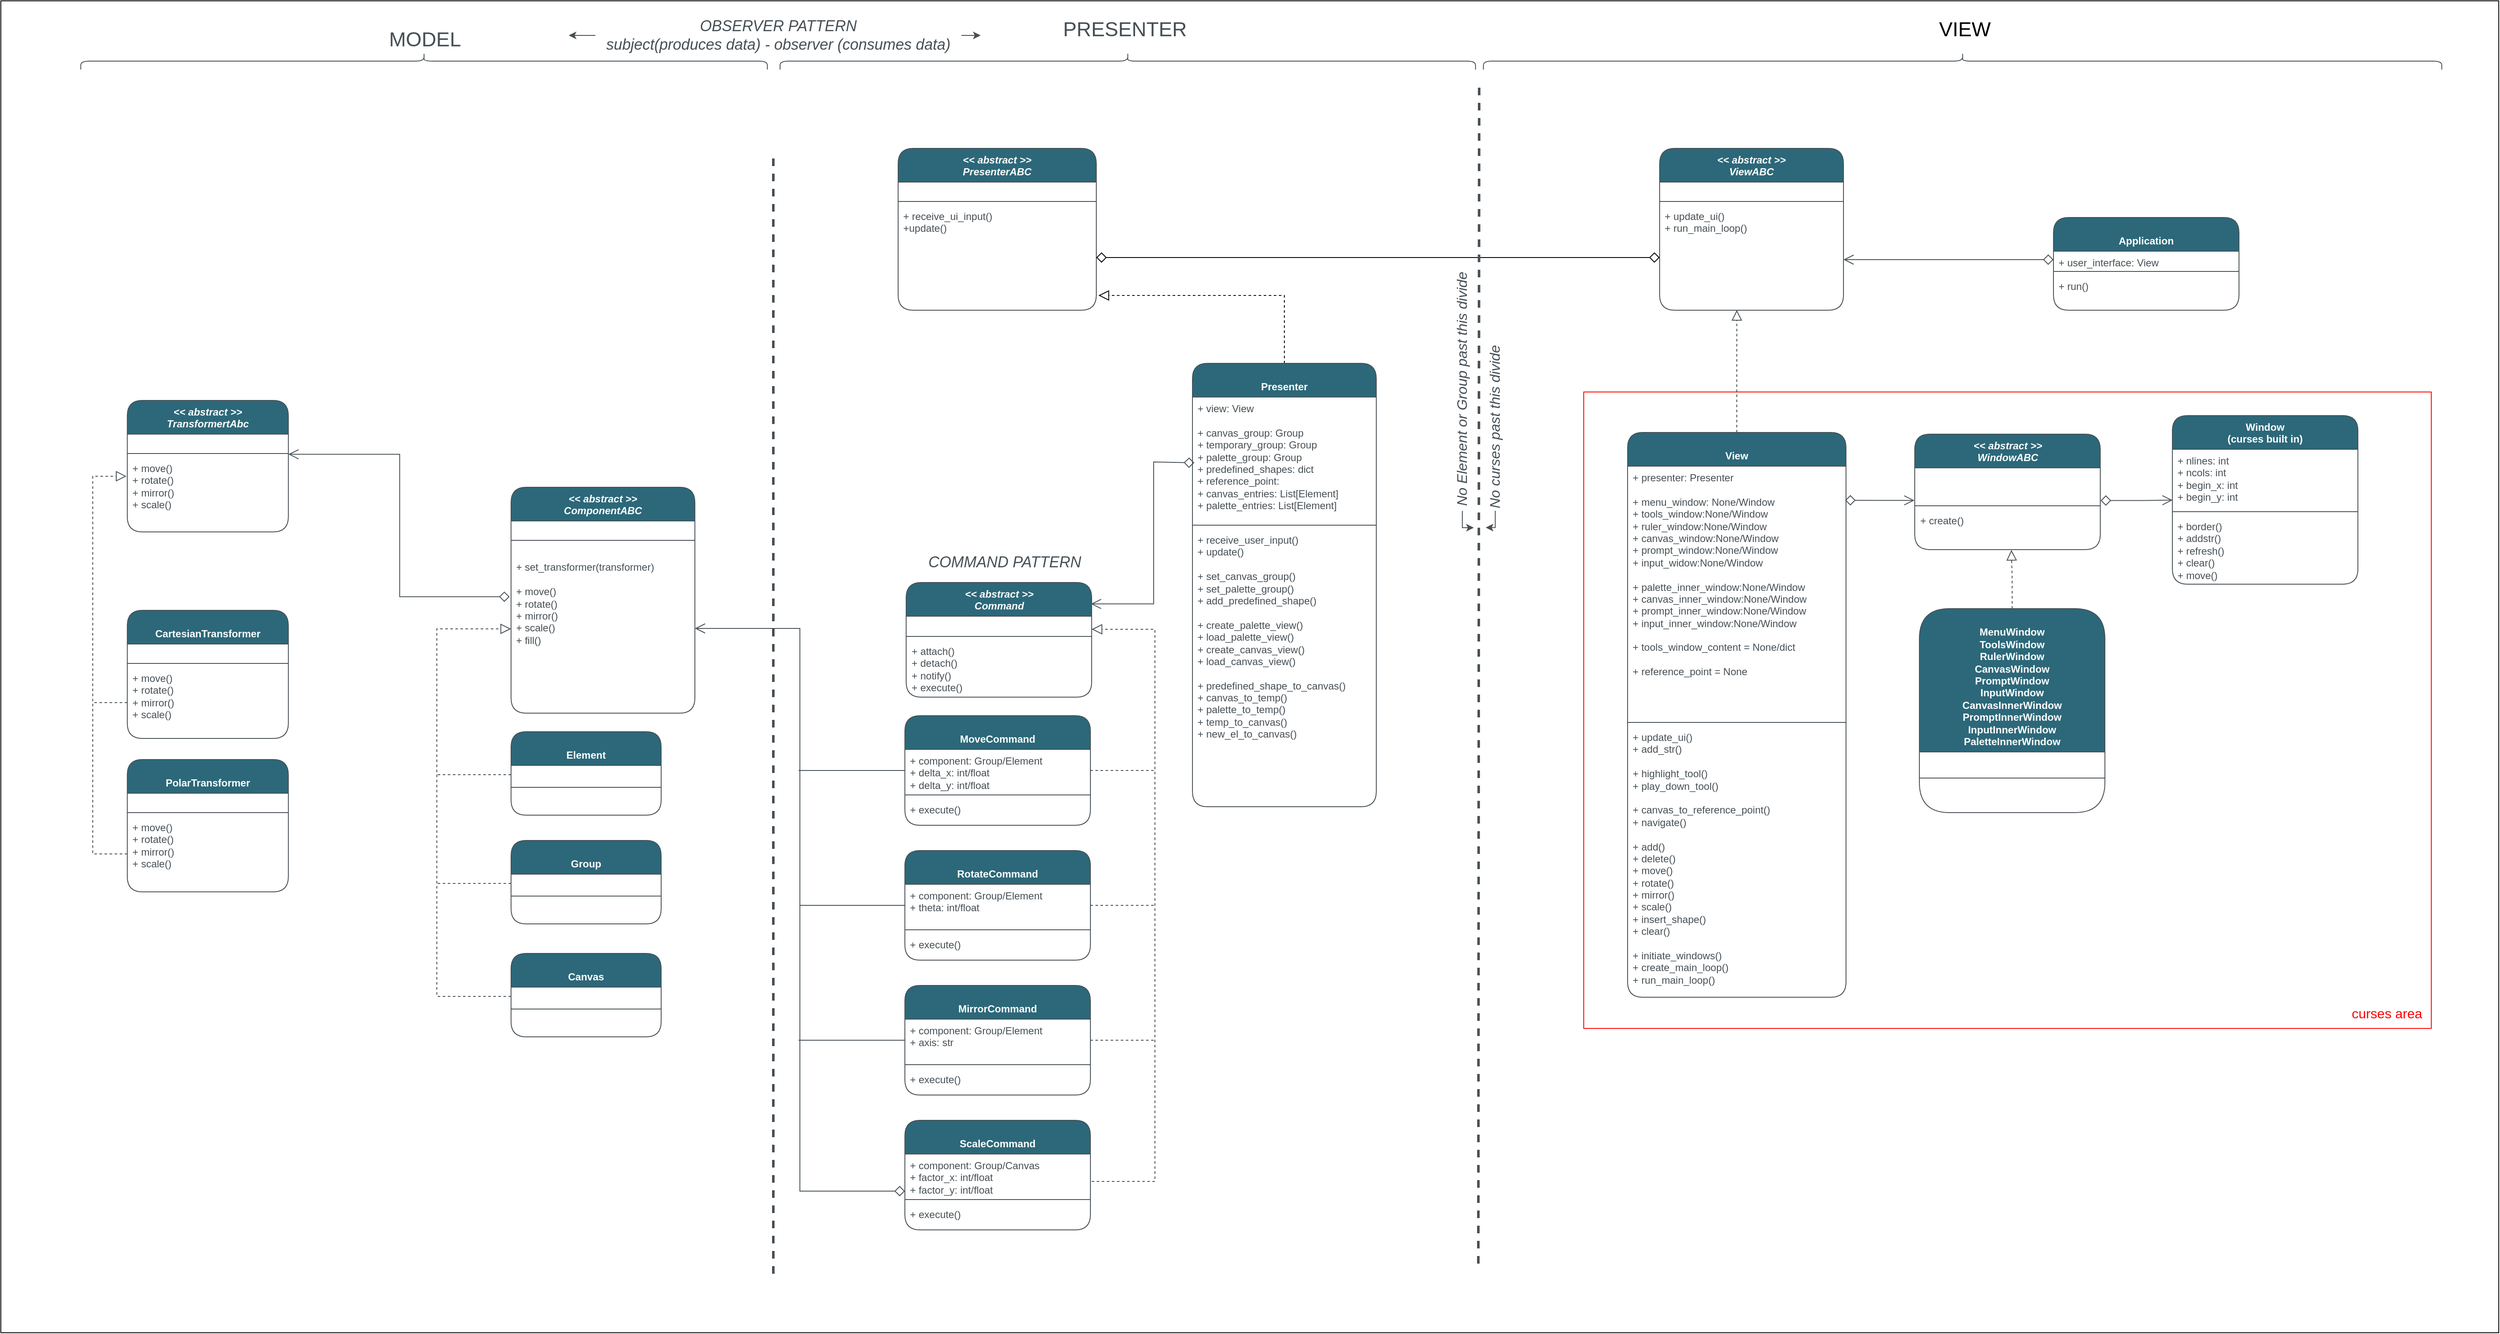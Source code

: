 <mxfile version="22.1.2" type="device">
  <diagram name="Page-1" id="VtM1lyrviYb6P0vT9c8i">
    <mxGraphModel dx="5185" dy="3810" grid="0" gridSize="10" guides="1" tooltips="1" connect="1" arrows="1" fold="1" page="0" pageScale="1" pageWidth="850" pageHeight="1100" math="0" shadow="0">
      <root>
        <mxCell id="0" />
        <mxCell id="1" parent="0" />
        <mxCell id="F2OJAcPI6PbPz-hwJZtt-1" value="" style="rounded=0;whiteSpace=wrap;html=1;fillColor=none;movable=0;resizable=0;rotatable=0;deletable=0;editable=0;locked=1;connectable=0;strokeColor=#000000;" parent="1" vertex="1">
          <mxGeometry x="-1454" y="-1255" width="2962" height="1580" as="geometry" />
        </mxCell>
        <mxCell id="F2OJAcPI6PbPz-hwJZtt-2" value="&lt;br&gt;Element" style="swimlane;fontStyle=1;align=center;verticalAlign=top;childLayout=stackLayout;horizontal=1;startSize=40;horizontalStack=0;resizeParent=1;resizeParentMax=0;resizeLast=0;collapsible=1;marginBottom=0;whiteSpace=wrap;html=1;strokeColor=#464F55;fontColor=#FFFFFF;fillColor=#2C6879;rounded=1;labelBackgroundColor=none;" parent="1" vertex="1">
          <mxGeometry x="-849" y="-388" width="178" height="99" as="geometry">
            <mxRectangle x="299" y="276" width="120" height="40" as="alternateBounds" />
          </mxGeometry>
        </mxCell>
        <mxCell id="F2OJAcPI6PbPz-hwJZtt-29" style="edgeStyle=orthogonalEdgeStyle;rounded=0;orthogonalLoop=1;jettySize=auto;html=1;endArrow=none;endFill=0;dashed=1;strokeColor=#464F55;" parent="F2OJAcPI6PbPz-hwJZtt-2" source="F2OJAcPI6PbPz-hwJZtt-3" edge="1">
          <mxGeometry relative="1" as="geometry">
            <mxPoint x="-87.667" y="51" as="targetPoint" />
          </mxGeometry>
        </mxCell>
        <mxCell id="F2OJAcPI6PbPz-hwJZtt-3" value="&amp;nbsp;" style="text;strokeColor=none;fillColor=none;align=left;verticalAlign=top;spacingLeft=4;spacingRight=4;overflow=hidden;rotatable=0;points=[[0,0.5],[1,0.5]];portConstraint=eastwest;whiteSpace=wrap;html=1;fontColor=#464F55;rounded=1;labelBackgroundColor=none;" parent="F2OJAcPI6PbPz-hwJZtt-2" vertex="1">
          <mxGeometry y="40" width="178" height="22" as="geometry" />
        </mxCell>
        <mxCell id="F2OJAcPI6PbPz-hwJZtt-4" value="" style="line;strokeWidth=1;fillColor=none;align=left;verticalAlign=middle;spacingTop=-1;spacingLeft=3;spacingRight=3;rotatable=0;labelPosition=right;points=[];portConstraint=eastwest;strokeColor=#464F55;fontColor=#1A1A1A;rounded=1;labelBackgroundColor=none;" parent="F2OJAcPI6PbPz-hwJZtt-2" vertex="1">
          <mxGeometry y="62" width="178" height="8" as="geometry" />
        </mxCell>
        <mxCell id="F2OJAcPI6PbPz-hwJZtt-6" value="&amp;nbsp;" style="text;strokeColor=none;fillColor=none;align=left;verticalAlign=top;spacingLeft=4;spacingRight=4;overflow=hidden;rotatable=0;points=[[0,0.5],[1,0.5]];portConstraint=eastwest;whiteSpace=wrap;html=1;fontColor=#464F55;rounded=1;labelBackgroundColor=none;textOpacity=30;" parent="F2OJAcPI6PbPz-hwJZtt-2" vertex="1">
          <mxGeometry y="70" width="178" height="29" as="geometry" />
        </mxCell>
        <mxCell id="F2OJAcPI6PbPz-hwJZtt-15" value="&lt;i&gt;&amp;lt;&amp;lt; abstract &amp;gt;&amp;gt;&lt;br style=&quot;border-color: var(--border-color);&quot;&gt;ComponentABC&lt;/i&gt;" style="swimlane;fontStyle=1;align=center;verticalAlign=top;childLayout=stackLayout;horizontal=1;startSize=40;horizontalStack=0;resizeParent=1;resizeParentMax=0;resizeLast=0;collapsible=1;marginBottom=0;whiteSpace=wrap;html=1;strokeColor=#464F55;fontColor=#FFFFFF;fillColor=#2C6879;rounded=1;labelBackgroundColor=none;" parent="1" vertex="1">
          <mxGeometry x="-849" y="-678" width="218" height="268" as="geometry">
            <mxRectangle x="299" y="276" width="120" height="40" as="alternateBounds" />
          </mxGeometry>
        </mxCell>
        <mxCell id="F2OJAcPI6PbPz-hwJZtt-16" value="&amp;nbsp;" style="text;strokeColor=none;fillColor=none;align=left;verticalAlign=top;spacingLeft=4;spacingRight=4;overflow=hidden;rotatable=0;points=[[0,0.5],[1,0.5]];portConstraint=eastwest;whiteSpace=wrap;html=1;fontColor=#464F55;rounded=1;labelBackgroundColor=none;" parent="F2OJAcPI6PbPz-hwJZtt-15" vertex="1">
          <mxGeometry y="40" width="218" height="19" as="geometry" />
        </mxCell>
        <mxCell id="F2OJAcPI6PbPz-hwJZtt-17" value="" style="line;strokeWidth=1;fillColor=none;align=left;verticalAlign=middle;spacingTop=-1;spacingLeft=3;spacingRight=3;rotatable=0;labelPosition=right;points=[];portConstraint=eastwest;strokeColor=#464F55;fontColor=#1A1A1A;rounded=1;labelBackgroundColor=none;" parent="F2OJAcPI6PbPz-hwJZtt-15" vertex="1">
          <mxGeometry y="59" width="218" height="8" as="geometry" />
        </mxCell>
        <mxCell id="F2OJAcPI6PbPz-hwJZtt-18" value="&lt;br&gt;+&amp;nbsp;set_transformer(transformer)&lt;br&gt;&lt;br&gt;+ move()&lt;br&gt;+ rotate()&lt;br style=&quot;border-color: var(--border-color);&quot;&gt;+ mirror()&lt;br style=&quot;border-color: var(--border-color);&quot;&gt;+ scale()&lt;br style=&quot;border-color: var(--border-color);&quot;&gt;+ fill()" style="text;strokeColor=none;fillColor=none;align=left;verticalAlign=top;spacingLeft=4;spacingRight=4;overflow=hidden;rotatable=0;points=[[0,0.5],[1,0.5]];portConstraint=eastwest;whiteSpace=wrap;html=1;fontColor=#464F55;rounded=1;labelBackgroundColor=none;" parent="F2OJAcPI6PbPz-hwJZtt-15" vertex="1">
          <mxGeometry y="67" width="218" height="201" as="geometry" />
        </mxCell>
        <mxCell id="F2OJAcPI6PbPz-hwJZtt-19" style="edgeStyle=orthogonalEdgeStyle;rounded=0;orthogonalLoop=1;jettySize=auto;html=1;dashed=1;strokeColor=#464F55;endArrow=block;endFill=0;endSize=10;startSize=10;exitX=0;exitY=0.5;exitDx=0;exitDy=0;" parent="1" source="F2OJAcPI6PbPz-hwJZtt-25" target="F2OJAcPI6PbPz-hwJZtt-18" edge="1">
          <mxGeometry relative="1" as="geometry">
            <Array as="points">
              <mxPoint x="-937" y="-74" />
              <mxPoint x="-937" y="-510" />
            </Array>
            <mxPoint x="-891" y="-141" as="sourcePoint" />
          </mxGeometry>
        </mxCell>
        <mxCell id="F2OJAcPI6PbPz-hwJZtt-20" value="&lt;br&gt;Group" style="swimlane;fontStyle=1;align=center;verticalAlign=top;childLayout=stackLayout;horizontal=1;startSize=40;horizontalStack=0;resizeParent=1;resizeParentMax=0;resizeLast=0;collapsible=1;marginBottom=0;whiteSpace=wrap;html=1;strokeColor=#464F55;fontColor=#FFFFFF;fillColor=#2C6879;rounded=1;labelBackgroundColor=none;" parent="1" vertex="1">
          <mxGeometry x="-849" y="-259" width="178" height="99" as="geometry">
            <mxRectangle x="299" y="276" width="120" height="40" as="alternateBounds" />
          </mxGeometry>
        </mxCell>
        <mxCell id="F2OJAcPI6PbPz-hwJZtt-28" style="edgeStyle=orthogonalEdgeStyle;rounded=0;orthogonalLoop=1;jettySize=auto;html=1;endArrow=none;endFill=0;dashed=1;strokeColor=#464F55;" parent="F2OJAcPI6PbPz-hwJZtt-20" source="F2OJAcPI6PbPz-hwJZtt-21" edge="1">
          <mxGeometry relative="1" as="geometry">
            <mxPoint x="-89.333" y="51" as="targetPoint" />
          </mxGeometry>
        </mxCell>
        <mxCell id="F2OJAcPI6PbPz-hwJZtt-21" value="&amp;nbsp;" style="text;strokeColor=none;fillColor=none;align=left;verticalAlign=top;spacingLeft=4;spacingRight=4;overflow=hidden;rotatable=0;points=[[0,0.5],[1,0.5]];portConstraint=eastwest;whiteSpace=wrap;html=1;fontColor=#464F55;rounded=1;labelBackgroundColor=none;" parent="F2OJAcPI6PbPz-hwJZtt-20" vertex="1">
          <mxGeometry y="40" width="178" height="22" as="geometry" />
        </mxCell>
        <mxCell id="F2OJAcPI6PbPz-hwJZtt-22" value="" style="line;strokeWidth=1;fillColor=none;align=left;verticalAlign=middle;spacingTop=-1;spacingLeft=3;spacingRight=3;rotatable=0;labelPosition=right;points=[];portConstraint=eastwest;strokeColor=#464F55;fontColor=#1A1A1A;rounded=1;labelBackgroundColor=none;" parent="F2OJAcPI6PbPz-hwJZtt-20" vertex="1">
          <mxGeometry y="62" width="178" height="8" as="geometry" />
        </mxCell>
        <mxCell id="F2OJAcPI6PbPz-hwJZtt-23" value="&amp;nbsp;" style="text;strokeColor=none;fillColor=none;align=left;verticalAlign=top;spacingLeft=4;spacingRight=4;overflow=hidden;rotatable=0;points=[[0,0.5],[1,0.5]];portConstraint=eastwest;whiteSpace=wrap;html=1;fontColor=#464F55;rounded=1;labelBackgroundColor=none;textOpacity=30;" parent="F2OJAcPI6PbPz-hwJZtt-20" vertex="1">
          <mxGeometry y="70" width="178" height="29" as="geometry" />
        </mxCell>
        <mxCell id="F2OJAcPI6PbPz-hwJZtt-24" value="&lt;br&gt;Canvas" style="swimlane;fontStyle=1;align=center;verticalAlign=top;childLayout=stackLayout;horizontal=1;startSize=40;horizontalStack=0;resizeParent=1;resizeParentMax=0;resizeLast=0;collapsible=1;marginBottom=0;whiteSpace=wrap;html=1;strokeColor=#464F55;fontColor=#FFFFFF;fillColor=#2C6879;rounded=1;labelBackgroundColor=none;" parent="1" vertex="1">
          <mxGeometry x="-849" y="-125" width="178" height="99" as="geometry">
            <mxRectangle x="299" y="276" width="120" height="40" as="alternateBounds" />
          </mxGeometry>
        </mxCell>
        <mxCell id="F2OJAcPI6PbPz-hwJZtt-25" value="&amp;nbsp;" style="text;strokeColor=none;fillColor=none;align=left;verticalAlign=top;spacingLeft=4;spacingRight=4;overflow=hidden;rotatable=0;points=[[0,0.5],[1,0.5]];portConstraint=eastwest;whiteSpace=wrap;html=1;fontColor=#464F55;rounded=1;labelBackgroundColor=none;" parent="F2OJAcPI6PbPz-hwJZtt-24" vertex="1">
          <mxGeometry y="40" width="178" height="22" as="geometry" />
        </mxCell>
        <mxCell id="F2OJAcPI6PbPz-hwJZtt-26" value="" style="line;strokeWidth=1;fillColor=none;align=left;verticalAlign=middle;spacingTop=-1;spacingLeft=3;spacingRight=3;rotatable=0;labelPosition=right;points=[];portConstraint=eastwest;strokeColor=#464F55;fontColor=#1A1A1A;rounded=1;labelBackgroundColor=none;" parent="F2OJAcPI6PbPz-hwJZtt-24" vertex="1">
          <mxGeometry y="62" width="178" height="8" as="geometry" />
        </mxCell>
        <mxCell id="F2OJAcPI6PbPz-hwJZtt-27" value="&amp;nbsp;" style="text;strokeColor=none;fillColor=none;align=left;verticalAlign=top;spacingLeft=4;spacingRight=4;overflow=hidden;rotatable=0;points=[[0,0.5],[1,0.5]];portConstraint=eastwest;whiteSpace=wrap;html=1;fontColor=#464F55;rounded=1;labelBackgroundColor=none;textOpacity=30;" parent="F2OJAcPI6PbPz-hwJZtt-24" vertex="1">
          <mxGeometry y="70" width="178" height="29" as="geometry" />
        </mxCell>
        <mxCell id="F2OJAcPI6PbPz-hwJZtt-30" value="&lt;span style=&quot;font-size: 24px;&quot;&gt;MODEL&lt;/span&gt;" style="text;html=1;strokeColor=none;fillColor=none;align=center;verticalAlign=middle;whiteSpace=wrap;rounded=0;fontColor=#464F55;" parent="1" vertex="1">
          <mxGeometry x="-1056.37" y="-1229" width="210" height="40" as="geometry" />
        </mxCell>
        <mxCell id="F2OJAcPI6PbPz-hwJZtt-31" value="" style="endArrow=none;dashed=1;html=1;rounded=0;strokeColor=#464F55;strokeWidth=3;" parent="1" edge="1">
          <mxGeometry width="50" height="50" relative="1" as="geometry">
            <mxPoint x="-538" y="255" as="sourcePoint" />
            <mxPoint x="-538" y="-1075" as="targetPoint" />
          </mxGeometry>
        </mxCell>
        <mxCell id="F2OJAcPI6PbPz-hwJZtt-32" value="&lt;font style=&quot;font-size: 24px;&quot;&gt;PRESENTER&lt;/font&gt;" style="text;html=1;strokeColor=none;fillColor=none;align=center;verticalAlign=middle;whiteSpace=wrap;rounded=0;fontColor=#464F55;" parent="1" vertex="1">
          <mxGeometry x="-226.5" y="-1241" width="210" height="40" as="geometry" />
        </mxCell>
        <mxCell id="F2OJAcPI6PbPz-hwJZtt-33" value="" style="shape=curlyBracket;whiteSpace=wrap;html=1;rounded=1;flipH=1;labelPosition=right;verticalLabelPosition=middle;align=left;verticalAlign=middle;rotation=-90;strokeColor=#464F55;" parent="1" vertex="1">
          <mxGeometry x="-127.68" y="-1595.85" width="20" height="824.72" as="geometry" />
        </mxCell>
        <mxCell id="F2OJAcPI6PbPz-hwJZtt-34" value="" style="shape=curlyBracket;whiteSpace=wrap;html=1;rounded=1;flipH=1;labelPosition=right;verticalLabelPosition=middle;align=left;verticalAlign=middle;rotation=-90;strokeColor=#464F55;" parent="1" vertex="1">
          <mxGeometry x="-962.16" y="-1590.59" width="20" height="814.18" as="geometry" />
        </mxCell>
        <mxCell id="F2OJAcPI6PbPz-hwJZtt-35" value="&lt;font style=&quot;font-size: 24px;&quot;&gt;VIEW&lt;/font&gt;" style="text;html=1;strokeColor=none;fillColor=none;align=center;verticalAlign=middle;whiteSpace=wrap;rounded=0;" parent="1" vertex="1">
          <mxGeometry x="770" y="-1241" width="210" height="40" as="geometry" />
        </mxCell>
        <mxCell id="F2OJAcPI6PbPz-hwJZtt-36" value="" style="shape=curlyBracket;whiteSpace=wrap;html=1;rounded=1;flipH=1;labelPosition=right;verticalLabelPosition=middle;align=left;verticalAlign=middle;rotation=-90;strokeColor=#464F55;" parent="1" vertex="1">
          <mxGeometry x="862.25" y="-1751.75" width="20" height="1136.5" as="geometry" />
        </mxCell>
        <mxCell id="F2OJAcPI6PbPz-hwJZtt-41" value="&lt;i&gt;&amp;lt;&amp;lt; abstract &amp;gt;&amp;gt;&lt;br style=&quot;border-color: var(--border-color);&quot;&gt;PresenterABC&lt;/i&gt;" style="swimlane;fontStyle=1;align=center;verticalAlign=top;childLayout=stackLayout;horizontal=1;startSize=40;horizontalStack=0;resizeParent=1;resizeParentMax=0;resizeLast=0;collapsible=1;marginBottom=0;whiteSpace=wrap;html=1;strokeColor=#464F55;fontColor=#FFFFFF;fillColor=#2C6879;rounded=1;labelBackgroundColor=none;" parent="1" vertex="1">
          <mxGeometry x="-390" y="-1080" width="235" height="192" as="geometry">
            <mxRectangle x="299" y="276" width="120" height="40" as="alternateBounds" />
          </mxGeometry>
        </mxCell>
        <mxCell id="F2OJAcPI6PbPz-hwJZtt-42" value="&amp;nbsp;" style="text;strokeColor=none;fillColor=none;align=left;verticalAlign=top;spacingLeft=4;spacingRight=4;overflow=hidden;rotatable=0;points=[[0,0.5],[1,0.5]];portConstraint=eastwest;whiteSpace=wrap;html=1;fontColor=#464F55;rounded=1;labelBackgroundColor=none;" parent="F2OJAcPI6PbPz-hwJZtt-41" vertex="1">
          <mxGeometry y="40" width="235" height="19" as="geometry" />
        </mxCell>
        <mxCell id="F2OJAcPI6PbPz-hwJZtt-43" value="" style="line;strokeWidth=1;fillColor=none;align=left;verticalAlign=middle;spacingTop=-1;spacingLeft=3;spacingRight=3;rotatable=0;labelPosition=right;points=[];portConstraint=eastwest;strokeColor=#464F55;fontColor=#1A1A1A;rounded=1;labelBackgroundColor=none;" parent="F2OJAcPI6PbPz-hwJZtt-41" vertex="1">
          <mxGeometry y="59" width="235" height="8" as="geometry" />
        </mxCell>
        <mxCell id="F2OJAcPI6PbPz-hwJZtt-44" value="+ receive_ui_input()&lt;br&gt;+update()" style="text;strokeColor=none;fillColor=none;align=left;verticalAlign=top;spacingLeft=4;spacingRight=4;overflow=hidden;rotatable=0;points=[[0,0.5],[1,0.5]];portConstraint=eastwest;whiteSpace=wrap;html=1;fontColor=#464F55;rounded=1;labelBackgroundColor=none;" parent="F2OJAcPI6PbPz-hwJZtt-41" vertex="1">
          <mxGeometry y="67" width="235" height="125" as="geometry" />
        </mxCell>
        <mxCell id="F2OJAcPI6PbPz-hwJZtt-45" value="&lt;i&gt;&amp;lt;&amp;lt; abstract &amp;gt;&amp;gt;&lt;br style=&quot;border-color: var(--border-color);&quot;&gt;ViewABC&lt;/i&gt;" style="swimlane;fontStyle=1;align=center;verticalAlign=top;childLayout=stackLayout;horizontal=1;startSize=40;horizontalStack=0;resizeParent=1;resizeParentMax=0;resizeLast=0;collapsible=1;marginBottom=0;whiteSpace=wrap;html=1;strokeColor=#464F55;fontColor=#FFFFFF;fillColor=#2C6879;rounded=1;labelBackgroundColor=none;" parent="1" vertex="1">
          <mxGeometry x="513" y="-1080" width="218" height="192" as="geometry">
            <mxRectangle x="299" y="276" width="120" height="40" as="alternateBounds" />
          </mxGeometry>
        </mxCell>
        <mxCell id="F2OJAcPI6PbPz-hwJZtt-46" value="&amp;nbsp;" style="text;strokeColor=none;fillColor=none;align=left;verticalAlign=top;spacingLeft=4;spacingRight=4;overflow=hidden;rotatable=0;points=[[0,0.5],[1,0.5]];portConstraint=eastwest;whiteSpace=wrap;html=1;fontColor=#464F55;rounded=1;labelBackgroundColor=none;" parent="F2OJAcPI6PbPz-hwJZtt-45" vertex="1">
          <mxGeometry y="40" width="218" height="19" as="geometry" />
        </mxCell>
        <mxCell id="F2OJAcPI6PbPz-hwJZtt-47" value="" style="line;strokeWidth=1;fillColor=none;align=left;verticalAlign=middle;spacingTop=-1;spacingLeft=3;spacingRight=3;rotatable=0;labelPosition=right;points=[];portConstraint=eastwest;strokeColor=#464F55;fontColor=#1A1A1A;rounded=1;labelBackgroundColor=none;" parent="F2OJAcPI6PbPz-hwJZtt-45" vertex="1">
          <mxGeometry y="59" width="218" height="8" as="geometry" />
        </mxCell>
        <mxCell id="F2OJAcPI6PbPz-hwJZtt-48" value="+ update_ui()&lt;br&gt;+ run_main_loop()" style="text;strokeColor=none;fillColor=none;align=left;verticalAlign=top;spacingLeft=4;spacingRight=4;overflow=hidden;rotatable=0;points=[[0,0.5],[1,0.5]];portConstraint=eastwest;whiteSpace=wrap;html=1;fontColor=#464F55;rounded=1;labelBackgroundColor=none;" parent="F2OJAcPI6PbPz-hwJZtt-45" vertex="1">
          <mxGeometry y="67" width="218" height="125" as="geometry" />
        </mxCell>
        <mxCell id="F2OJAcPI6PbPz-hwJZtt-50" style="edgeStyle=orthogonalEdgeStyle;rounded=0;orthogonalLoop=1;jettySize=auto;html=1;entryX=0;entryY=0.5;entryDx=0;entryDy=0;endArrow=diamond;endFill=0;startArrow=diamond;startFill=0;endSize=10;startSize=10;" parent="1" source="F2OJAcPI6PbPz-hwJZtt-44" target="F2OJAcPI6PbPz-hwJZtt-48" edge="1">
          <mxGeometry relative="1" as="geometry" />
        </mxCell>
        <mxCell id="UwVn1fuhMxj6f2A4r7Hq-37" style="edgeStyle=orthogonalEdgeStyle;rounded=0;orthogonalLoop=1;jettySize=auto;html=1;entryX=1.011;entryY=0.86;entryDx=0;entryDy=0;entryPerimeter=0;endArrow=block;endFill=0;dashed=1;endSize=10;startSize=10;" parent="1" source="F2OJAcPI6PbPz-hwJZtt-51" target="F2OJAcPI6PbPz-hwJZtt-44" edge="1">
          <mxGeometry relative="1" as="geometry" />
        </mxCell>
        <mxCell id="F2OJAcPI6PbPz-hwJZtt-51" value="&lt;br style=&quot;border-color: var(--border-color);&quot;&gt;Presenter" style="swimlane;fontStyle=1;align=center;verticalAlign=top;childLayout=stackLayout;horizontal=1;startSize=40;horizontalStack=0;resizeParent=1;resizeParentMax=0;resizeLast=0;collapsible=1;marginBottom=0;whiteSpace=wrap;html=1;strokeColor=#464F55;fontColor=#FFFFFF;fillColor=#2C6879;rounded=1;labelBackgroundColor=none;" parent="1" vertex="1">
          <mxGeometry x="-41" y="-825" width="218" height="526" as="geometry">
            <mxRectangle x="299" y="276" width="120" height="40" as="alternateBounds" />
          </mxGeometry>
        </mxCell>
        <mxCell id="F2OJAcPI6PbPz-hwJZtt-52" value="+ view: View&lt;br&gt;&lt;br&gt;+ canvas_group: Group&lt;br&gt;+ temporary_group: Group&lt;br&gt;+ palette_group: Group&lt;br&gt;+ predefined_shapes: dict&lt;br&gt;+ reference_point:&lt;br&gt;+ canvas_entries: List[Element]&lt;br&gt;+ palette_entries: List[Element]" style="text;strokeColor=none;fillColor=none;align=left;verticalAlign=top;spacingLeft=4;spacingRight=4;overflow=hidden;rotatable=0;points=[[0,0.5],[1,0.5]];portConstraint=eastwest;whiteSpace=wrap;html=1;fontColor=#464F55;rounded=1;labelBackgroundColor=none;" parent="F2OJAcPI6PbPz-hwJZtt-51" vertex="1">
          <mxGeometry y="40" width="218" height="148" as="geometry" />
        </mxCell>
        <mxCell id="F2OJAcPI6PbPz-hwJZtt-53" value="" style="line;strokeWidth=1;fillColor=none;align=left;verticalAlign=middle;spacingTop=-1;spacingLeft=3;spacingRight=3;rotatable=0;labelPosition=right;points=[];portConstraint=eastwest;strokeColor=#464F55;fontColor=#1A1A1A;rounded=1;labelBackgroundColor=none;" parent="F2OJAcPI6PbPz-hwJZtt-51" vertex="1">
          <mxGeometry y="188" width="218" height="8" as="geometry" />
        </mxCell>
        <mxCell id="F2OJAcPI6PbPz-hwJZtt-54" value="+ receive_user_input()&lt;br&gt;+ update()&lt;br&gt;&lt;br&gt;+ set_canvas_group()&lt;br&gt;+ set_palette_group()&lt;br&gt;+ add_predefined_shape()&lt;br&gt;&lt;br&gt;+ create_palette_view()&lt;br&gt;+ load_palette_view()&lt;br&gt;+ create_canvas_view()&lt;br&gt;+ load_canvas_view()&lt;br&gt;&lt;br&gt;+ predefined_shape_to_canvas()&lt;br&gt;+ canvas_to_temp()&lt;br&gt;+ palette_to_temp()&lt;br&gt;+ temp_to_canvas()&lt;br&gt;+ new_el_to_canvas()&lt;br&gt;" style="text;strokeColor=none;fillColor=none;align=left;verticalAlign=top;spacingLeft=4;spacingRight=4;overflow=hidden;rotatable=0;points=[[0,0.5],[1,0.5]];portConstraint=eastwest;whiteSpace=wrap;html=1;fontColor=#464F55;rounded=1;labelBackgroundColor=none;" parent="F2OJAcPI6PbPz-hwJZtt-51" vertex="1">
          <mxGeometry y="196" width="218" height="330" as="geometry" />
        </mxCell>
        <mxCell id="UwVn1fuhMxj6f2A4r7Hq-1" value="&lt;i&gt;&amp;lt;&amp;lt; abstract &amp;gt;&amp;gt;&lt;br&gt;Command&lt;/i&gt;" style="swimlane;fontStyle=1;align=center;verticalAlign=top;childLayout=stackLayout;horizontal=1;startSize=40;horizontalStack=0;resizeParent=1;resizeParentMax=0;resizeLast=0;collapsible=1;marginBottom=0;whiteSpace=wrap;html=1;strokeColor=#464F55;fontColor=#FFFFFF;fillColor=#2C6879;rounded=1;labelBackgroundColor=none;" parent="1" vertex="1">
          <mxGeometry x="-380.5" y="-565" width="220" height="136" as="geometry">
            <mxRectangle x="299" y="276" width="120" height="40" as="alternateBounds" />
          </mxGeometry>
        </mxCell>
        <mxCell id="UwVn1fuhMxj6f2A4r7Hq-2" value="&amp;nbsp;" style="text;strokeColor=none;fillColor=none;align=left;verticalAlign=top;spacingLeft=4;spacingRight=4;overflow=hidden;rotatable=0;points=[[0,0.5],[1,0.5]];portConstraint=eastwest;whiteSpace=wrap;html=1;fontColor=#464F55;rounded=1;labelBackgroundColor=none;" parent="UwVn1fuhMxj6f2A4r7Hq-1" vertex="1">
          <mxGeometry y="40" width="220" height="20" as="geometry" />
        </mxCell>
        <mxCell id="UwVn1fuhMxj6f2A4r7Hq-3" value="" style="line;strokeWidth=1;fillColor=none;align=left;verticalAlign=middle;spacingTop=-1;spacingLeft=3;spacingRight=3;rotatable=0;labelPosition=right;points=[];portConstraint=eastwest;strokeColor=#464F55;fontColor=#1A1A1A;rounded=1;labelBackgroundColor=none;" parent="UwVn1fuhMxj6f2A4r7Hq-1" vertex="1">
          <mxGeometry y="60" width="220" height="8" as="geometry" />
        </mxCell>
        <mxCell id="UwVn1fuhMxj6f2A4r7Hq-4" value="+ attach()&lt;br style=&quot;border-color: var(--border-color);&quot;&gt;+ detach()&lt;br style=&quot;border-color: var(--border-color);&quot;&gt;+ notify()&lt;br&gt;+ execute()" style="text;strokeColor=none;fillColor=none;align=left;verticalAlign=top;spacingLeft=4;spacingRight=4;overflow=hidden;rotatable=0;points=[[0,0.5],[1,0.5]];portConstraint=eastwest;whiteSpace=wrap;html=1;fontColor=#464F55;rounded=1;labelBackgroundColor=none;" parent="UwVn1fuhMxj6f2A4r7Hq-1" vertex="1">
          <mxGeometry y="68" width="220" height="68" as="geometry" />
        </mxCell>
        <mxCell id="yF_xYMrqjXRuIUuumGer-2" style="edgeStyle=orthogonalEdgeStyle;rounded=0;orthogonalLoop=1;jettySize=auto;html=1;entryX=1;entryY=0.5;entryDx=0;entryDy=0;exitX=0;exitY=0.88;exitDx=0;exitDy=0;endArrow=open;endFill=0;startArrow=diamond;startFill=0;endSize=10;startSize=10;strokeColor=#464F55;exitPerimeter=0;" parent="1" source="UwVn1fuhMxj6f2A4r7Hq-22" target="F2OJAcPI6PbPz-hwJZtt-18" edge="1">
          <mxGeometry relative="1" as="geometry" />
        </mxCell>
        <mxCell id="UwVn1fuhMxj6f2A4r7Hq-6" value="&lt;br&gt;MoveCommand" style="swimlane;fontStyle=1;align=center;verticalAlign=top;childLayout=stackLayout;horizontal=1;startSize=40;horizontalStack=0;resizeParent=1;resizeParentMax=0;resizeLast=0;collapsible=1;marginBottom=0;whiteSpace=wrap;html=1;strokeColor=#464F55;fontColor=#FFFFFF;fillColor=#2C6879;rounded=1;labelBackgroundColor=none;" parent="1" vertex="1">
          <mxGeometry x="-382" y="-407" width="220" height="130" as="geometry">
            <mxRectangle x="299" y="276" width="120" height="40" as="alternateBounds" />
          </mxGeometry>
        </mxCell>
        <mxCell id="UwVn1fuhMxj6f2A4r7Hq-7" style="edgeStyle=orthogonalEdgeStyle;rounded=0;orthogonalLoop=1;jettySize=auto;html=1;dashed=1;endArrow=none;endFill=0;strokeColor=#464F55;" parent="UwVn1fuhMxj6f2A4r7Hq-6" source="UwVn1fuhMxj6f2A4r7Hq-8" edge="1">
          <mxGeometry relative="1" as="geometry">
            <mxPoint x="295" y="65" as="targetPoint" />
          </mxGeometry>
        </mxCell>
        <mxCell id="Igu5FT9H7iva7lPGL5m9-9" style="edgeStyle=orthogonalEdgeStyle;rounded=0;orthogonalLoop=1;jettySize=auto;html=1;strokeColor=#464F55;endArrow=none;endFill=0;" edge="1" parent="UwVn1fuhMxj6f2A4r7Hq-6" source="UwVn1fuhMxj6f2A4r7Hq-8">
          <mxGeometry relative="1" as="geometry">
            <mxPoint x="-126" y="65" as="targetPoint" />
          </mxGeometry>
        </mxCell>
        <mxCell id="UwVn1fuhMxj6f2A4r7Hq-8" value="+ component: Group/Element&lt;br&gt;+ delta_x: int/float&lt;br&gt;+ delta_y: int/float" style="text;strokeColor=none;fillColor=none;align=left;verticalAlign=top;spacingLeft=4;spacingRight=4;overflow=hidden;rotatable=0;points=[[0,0.5],[1,0.5]];portConstraint=eastwest;whiteSpace=wrap;html=1;fontColor=#464F55;rounded=1;labelBackgroundColor=none;" parent="UwVn1fuhMxj6f2A4r7Hq-6" vertex="1">
          <mxGeometry y="40" width="220" height="50" as="geometry" />
        </mxCell>
        <mxCell id="UwVn1fuhMxj6f2A4r7Hq-9" value="" style="line;strokeWidth=1;fillColor=none;align=left;verticalAlign=middle;spacingTop=-1;spacingLeft=3;spacingRight=3;rotatable=0;labelPosition=right;points=[];portConstraint=eastwest;strokeColor=#464F55;fontColor=#1A1A1A;rounded=1;labelBackgroundColor=none;" parent="UwVn1fuhMxj6f2A4r7Hq-6" vertex="1">
          <mxGeometry y="90" width="220" height="8" as="geometry" />
        </mxCell>
        <mxCell id="UwVn1fuhMxj6f2A4r7Hq-10" value="+ execute()" style="text;strokeColor=none;fillColor=none;align=left;verticalAlign=top;spacingLeft=4;spacingRight=4;overflow=hidden;rotatable=0;points=[[0,0.5],[1,0.5]];portConstraint=eastwest;whiteSpace=wrap;html=1;fontColor=#464F55;rounded=1;labelBackgroundColor=none;" parent="UwVn1fuhMxj6f2A4r7Hq-6" vertex="1">
          <mxGeometry y="98" width="220" height="32" as="geometry" />
        </mxCell>
        <mxCell id="UwVn1fuhMxj6f2A4r7Hq-11" value="&lt;br&gt;RotateCommand" style="swimlane;fontStyle=1;align=center;verticalAlign=top;childLayout=stackLayout;horizontal=1;startSize=40;horizontalStack=0;resizeParent=1;resizeParentMax=0;resizeLast=0;collapsible=1;marginBottom=0;whiteSpace=wrap;html=1;strokeColor=#464F55;fontColor=#FFFFFF;fillColor=#2C6879;rounded=1;labelBackgroundColor=none;" parent="1" vertex="1">
          <mxGeometry x="-382" y="-247" width="220" height="130" as="geometry">
            <mxRectangle x="299" y="276" width="120" height="40" as="alternateBounds" />
          </mxGeometry>
        </mxCell>
        <mxCell id="UwVn1fuhMxj6f2A4r7Hq-12" style="edgeStyle=orthogonalEdgeStyle;rounded=0;orthogonalLoop=1;jettySize=auto;html=1;dashed=1;endArrow=none;endFill=0;strokeColor=#464F55;" parent="UwVn1fuhMxj6f2A4r7Hq-11" source="UwVn1fuhMxj6f2A4r7Hq-13" edge="1">
          <mxGeometry relative="1" as="geometry">
            <mxPoint x="295" y="65" as="targetPoint" />
          </mxGeometry>
        </mxCell>
        <mxCell id="Igu5FT9H7iva7lPGL5m9-8" style="edgeStyle=orthogonalEdgeStyle;rounded=0;orthogonalLoop=1;jettySize=auto;html=1;strokeColor=#464F55;endArrow=none;endFill=0;" edge="1" parent="UwVn1fuhMxj6f2A4r7Hq-11" source="UwVn1fuhMxj6f2A4r7Hq-13">
          <mxGeometry relative="1" as="geometry">
            <mxPoint x="-124" y="65" as="targetPoint" />
          </mxGeometry>
        </mxCell>
        <mxCell id="UwVn1fuhMxj6f2A4r7Hq-13" value="+ component: Group/Element&lt;br&gt;+ theta: int/float" style="text;strokeColor=none;fillColor=none;align=left;verticalAlign=top;spacingLeft=4;spacingRight=4;overflow=hidden;rotatable=0;points=[[0,0.5],[1,0.5]];portConstraint=eastwest;whiteSpace=wrap;html=1;fontColor=#464F55;rounded=1;labelBackgroundColor=none;" parent="UwVn1fuhMxj6f2A4r7Hq-11" vertex="1">
          <mxGeometry y="40" width="220" height="50" as="geometry" />
        </mxCell>
        <mxCell id="UwVn1fuhMxj6f2A4r7Hq-14" value="" style="line;strokeWidth=1;fillColor=none;align=left;verticalAlign=middle;spacingTop=-1;spacingLeft=3;spacingRight=3;rotatable=0;labelPosition=right;points=[];portConstraint=eastwest;strokeColor=#464F55;fontColor=#1A1A1A;rounded=1;labelBackgroundColor=none;" parent="UwVn1fuhMxj6f2A4r7Hq-11" vertex="1">
          <mxGeometry y="90" width="220" height="8" as="geometry" />
        </mxCell>
        <mxCell id="UwVn1fuhMxj6f2A4r7Hq-15" value="+ execute()" style="text;strokeColor=none;fillColor=none;align=left;verticalAlign=top;spacingLeft=4;spacingRight=4;overflow=hidden;rotatable=0;points=[[0,0.5],[1,0.5]];portConstraint=eastwest;whiteSpace=wrap;html=1;fontColor=#464F55;rounded=1;labelBackgroundColor=none;" parent="UwVn1fuhMxj6f2A4r7Hq-11" vertex="1">
          <mxGeometry y="98" width="220" height="32" as="geometry" />
        </mxCell>
        <mxCell id="UwVn1fuhMxj6f2A4r7Hq-16" value="&lt;br&gt;MirrorCommand" style="swimlane;fontStyle=1;align=center;verticalAlign=top;childLayout=stackLayout;horizontal=1;startSize=40;horizontalStack=0;resizeParent=1;resizeParentMax=0;resizeLast=0;collapsible=1;marginBottom=0;whiteSpace=wrap;html=1;strokeColor=#464F55;fontColor=#FFFFFF;fillColor=#2C6879;rounded=1;labelBackgroundColor=none;" parent="1" vertex="1">
          <mxGeometry x="-382" y="-87" width="220" height="130" as="geometry">
            <mxRectangle x="299" y="276" width="120" height="40" as="alternateBounds" />
          </mxGeometry>
        </mxCell>
        <mxCell id="UwVn1fuhMxj6f2A4r7Hq-17" style="edgeStyle=orthogonalEdgeStyle;rounded=0;orthogonalLoop=1;jettySize=auto;html=1;dashed=1;endArrow=none;endFill=0;strokeColor=#464F55;" parent="UwVn1fuhMxj6f2A4r7Hq-16" source="UwVn1fuhMxj6f2A4r7Hq-18" edge="1">
          <mxGeometry relative="1" as="geometry">
            <mxPoint x="295" y="65" as="targetPoint" />
          </mxGeometry>
        </mxCell>
        <mxCell id="Igu5FT9H7iva7lPGL5m9-7" style="edgeStyle=orthogonalEdgeStyle;rounded=0;orthogonalLoop=1;jettySize=auto;html=1;strokeColor=#464F55;endArrow=none;endFill=0;" edge="1" parent="UwVn1fuhMxj6f2A4r7Hq-16" source="UwVn1fuhMxj6f2A4r7Hq-18">
          <mxGeometry relative="1" as="geometry">
            <mxPoint x="-126" y="65" as="targetPoint" />
          </mxGeometry>
        </mxCell>
        <mxCell id="UwVn1fuhMxj6f2A4r7Hq-18" value="+ component: Group/Element&lt;br&gt;+ axis: str" style="text;strokeColor=none;fillColor=none;align=left;verticalAlign=top;spacingLeft=4;spacingRight=4;overflow=hidden;rotatable=0;points=[[0,0.5],[1,0.5]];portConstraint=eastwest;whiteSpace=wrap;html=1;fontColor=#464F55;rounded=1;labelBackgroundColor=none;" parent="UwVn1fuhMxj6f2A4r7Hq-16" vertex="1">
          <mxGeometry y="40" width="220" height="50" as="geometry" />
        </mxCell>
        <mxCell id="UwVn1fuhMxj6f2A4r7Hq-19" value="" style="line;strokeWidth=1;fillColor=none;align=left;verticalAlign=middle;spacingTop=-1;spacingLeft=3;spacingRight=3;rotatable=0;labelPosition=right;points=[];portConstraint=eastwest;strokeColor=#464F55;fontColor=#1A1A1A;rounded=1;labelBackgroundColor=none;" parent="UwVn1fuhMxj6f2A4r7Hq-16" vertex="1">
          <mxGeometry y="90" width="220" height="8" as="geometry" />
        </mxCell>
        <mxCell id="UwVn1fuhMxj6f2A4r7Hq-20" value="+ execute()" style="text;strokeColor=none;fillColor=none;align=left;verticalAlign=top;spacingLeft=4;spacingRight=4;overflow=hidden;rotatable=0;points=[[0,0.5],[1,0.5]];portConstraint=eastwest;whiteSpace=wrap;html=1;fontColor=#464F55;rounded=1;labelBackgroundColor=none;" parent="UwVn1fuhMxj6f2A4r7Hq-16" vertex="1">
          <mxGeometry y="98" width="220" height="32" as="geometry" />
        </mxCell>
        <mxCell id="UwVn1fuhMxj6f2A4r7Hq-21" value="&lt;br&gt;ScaleCommand" style="swimlane;fontStyle=1;align=center;verticalAlign=top;childLayout=stackLayout;horizontal=1;startSize=40;horizontalStack=0;resizeParent=1;resizeParentMax=0;resizeLast=0;collapsible=1;marginBottom=0;whiteSpace=wrap;html=1;strokeColor=#464F55;fontColor=#FFFFFF;fillColor=#2C6879;rounded=1;labelBackgroundColor=none;" parent="1" vertex="1">
          <mxGeometry x="-382" y="73" width="220" height="130" as="geometry">
            <mxRectangle x="299" y="276" width="120" height="40" as="alternateBounds" />
          </mxGeometry>
        </mxCell>
        <mxCell id="UwVn1fuhMxj6f2A4r7Hq-22" value="+ component: Group/Canvas&lt;br&gt;+ factor_x: int/float&lt;br&gt;+ factor_y: int/float" style="text;strokeColor=none;fillColor=none;align=left;verticalAlign=top;spacingLeft=4;spacingRight=4;overflow=hidden;rotatable=0;points=[[0,0.5],[1,0.5]];portConstraint=eastwest;whiteSpace=wrap;html=1;fontColor=#464F55;rounded=1;labelBackgroundColor=none;" parent="UwVn1fuhMxj6f2A4r7Hq-21" vertex="1">
          <mxGeometry y="40" width="220" height="50" as="geometry" />
        </mxCell>
        <mxCell id="UwVn1fuhMxj6f2A4r7Hq-23" value="" style="line;strokeWidth=1;fillColor=none;align=left;verticalAlign=middle;spacingTop=-1;spacingLeft=3;spacingRight=3;rotatable=0;labelPosition=right;points=[];portConstraint=eastwest;strokeColor=#464F55;fontColor=#1A1A1A;rounded=1;labelBackgroundColor=none;" parent="UwVn1fuhMxj6f2A4r7Hq-21" vertex="1">
          <mxGeometry y="90" width="220" height="8" as="geometry" />
        </mxCell>
        <mxCell id="UwVn1fuhMxj6f2A4r7Hq-24" value="+ execute()" style="text;strokeColor=none;fillColor=none;align=left;verticalAlign=top;spacingLeft=4;spacingRight=4;overflow=hidden;rotatable=0;points=[[0,0.5],[1,0.5]];portConstraint=eastwest;whiteSpace=wrap;html=1;fontColor=#464F55;rounded=1;labelBackgroundColor=none;" parent="UwVn1fuhMxj6f2A4r7Hq-21" vertex="1">
          <mxGeometry y="98" width="220" height="32" as="geometry" />
        </mxCell>
        <mxCell id="UwVn1fuhMxj6f2A4r7Hq-25" style="edgeStyle=orthogonalEdgeStyle;rounded=0;orthogonalLoop=1;jettySize=auto;html=1;entryX=1;entryY=0.5;entryDx=0;entryDy=0;endSize=10;startSize=10;endArrow=block;endFill=0;dashed=1;strokeColor=#464F55;" parent="1" edge="1">
          <mxGeometry relative="1" as="geometry">
            <Array as="points">
              <mxPoint x="-85.5" y="145.5" />
              <mxPoint x="-85.5" y="-509.5" />
            </Array>
            <mxPoint x="-160.5" y="145.5" as="sourcePoint" />
            <mxPoint x="-160.5" y="-509.5" as="targetPoint" />
          </mxGeometry>
        </mxCell>
        <mxCell id="UwVn1fuhMxj6f2A4r7Hq-26" style="edgeStyle=orthogonalEdgeStyle;rounded=0;orthogonalLoop=1;jettySize=auto;html=1;endArrow=open;endFill=0;startArrow=diamond;startFill=0;endSize=10;startSize=10;strokeColor=#464F55;entryX=0.996;entryY=0.187;entryDx=0;entryDy=0;entryPerimeter=0;exitX=0.01;exitY=0.527;exitDx=0;exitDy=0;exitPerimeter=0;" parent="1" source="F2OJAcPI6PbPz-hwJZtt-52" target="UwVn1fuhMxj6f2A4r7Hq-1" edge="1">
          <mxGeometry relative="1" as="geometry">
            <mxPoint x="-62" y="-668" as="sourcePoint" />
            <Array as="points">
              <mxPoint x="-87" y="-708" />
              <mxPoint x="-87" y="-540" />
            </Array>
          </mxGeometry>
        </mxCell>
        <mxCell id="UwVn1fuhMxj6f2A4r7Hq-27" value="" style="endArrow=none;dashed=1;html=1;rounded=0;strokeColor=#464F55;strokeWidth=3;" parent="1" edge="1">
          <mxGeometry width="50" height="50" relative="1" as="geometry">
            <mxPoint x="298" y="243" as="sourcePoint" />
            <mxPoint x="299" y="-1157" as="targetPoint" />
          </mxGeometry>
        </mxCell>
        <mxCell id="Igu5FT9H7iva7lPGL5m9-1" style="edgeStyle=orthogonalEdgeStyle;rounded=0;orthogonalLoop=1;jettySize=auto;html=1;strokeColor=#464F55;" edge="1" parent="1" source="UwVn1fuhMxj6f2A4r7Hq-32">
          <mxGeometry relative="1" as="geometry">
            <mxPoint x="-780.579" y="-1214" as="targetPoint" />
          </mxGeometry>
        </mxCell>
        <mxCell id="Igu5FT9H7iva7lPGL5m9-2" style="edgeStyle=orthogonalEdgeStyle;rounded=0;orthogonalLoop=1;jettySize=auto;html=1;strokeColor=#464F55;" edge="1" parent="1" source="UwVn1fuhMxj6f2A4r7Hq-32">
          <mxGeometry relative="1" as="geometry">
            <mxPoint x="-292.158" y="-1214" as="targetPoint" />
          </mxGeometry>
        </mxCell>
        <mxCell id="UwVn1fuhMxj6f2A4r7Hq-32" value="&lt;font style=&quot;font-size: 18px;&quot;&gt;&lt;i&gt;OBSERVER PATTERN&lt;br&gt;subject(produces data) - observer&amp;nbsp;(consumes data)&lt;/i&gt;&lt;br&gt;&lt;/font&gt;" style="text;html=1;strokeColor=none;fillColor=none;align=center;verticalAlign=middle;whiteSpace=wrap;rounded=0;fontColor=#464F55;" parent="1" vertex="1">
          <mxGeometry x="-749" y="-1229" width="434" height="30" as="geometry" />
        </mxCell>
        <mxCell id="UwVn1fuhMxj6f2A4r7Hq-35" value="&lt;font style=&quot;font-size: 18px;&quot;&gt;&lt;i&gt;COMMAND PATTERN&lt;/i&gt;&lt;/font&gt;" style="text;html=1;strokeColor=none;fillColor=none;align=center;verticalAlign=middle;whiteSpace=wrap;rounded=0;fontColor=#464F55;" parent="1" vertex="1">
          <mxGeometry x="-380.5" y="-604" width="233" height="30" as="geometry" />
        </mxCell>
        <mxCell id="UwVn1fuhMxj6f2A4r7Hq-38" value="" style="rounded=0;whiteSpace=wrap;html=1;fillColor=none;strokeColor=#FF0000;" parent="1" vertex="1">
          <mxGeometry x="423" y="-791" width="1005" height="755" as="geometry" />
        </mxCell>
        <mxCell id="UwVn1fuhMxj6f2A4r7Hq-39" value="Window&lt;br&gt;(curses built in)" style="swimlane;fontStyle=1;align=center;verticalAlign=top;childLayout=stackLayout;horizontal=1;startSize=40;horizontalStack=0;resizeParent=1;resizeParentMax=0;resizeLast=0;collapsible=1;marginBottom=0;whiteSpace=wrap;html=1;strokeColor=#464F55;fontColor=#FFFFFF;fillColor=#2C6879;rounded=1;labelBackgroundColor=none;" parent="1" vertex="1">
          <mxGeometry x="1121" y="-763" width="220" height="200" as="geometry">
            <mxRectangle x="299" y="276" width="120" height="40" as="alternateBounds" />
          </mxGeometry>
        </mxCell>
        <mxCell id="UwVn1fuhMxj6f2A4r7Hq-40" value="+ nlines: int&lt;br&gt;+ ncols: int&lt;br&gt;+ begin_x: int&lt;br&gt;+ begin_y: int" style="text;strokeColor=none;fillColor=none;align=left;verticalAlign=top;spacingLeft=4;spacingRight=4;overflow=hidden;rotatable=0;points=[[0,0.5],[1,0.5]];portConstraint=eastwest;whiteSpace=wrap;html=1;fontColor=#464F55;rounded=1;labelBackgroundColor=none;" parent="UwVn1fuhMxj6f2A4r7Hq-39" vertex="1">
          <mxGeometry y="40" width="220" height="70" as="geometry" />
        </mxCell>
        <mxCell id="UwVn1fuhMxj6f2A4r7Hq-41" value="" style="line;strokeWidth=1;fillColor=none;align=left;verticalAlign=middle;spacingTop=-1;spacingLeft=3;spacingRight=3;rotatable=0;labelPosition=right;points=[];portConstraint=eastwest;strokeColor=#464F55;fontColor=#1A1A1A;rounded=1;labelBackgroundColor=none;" parent="UwVn1fuhMxj6f2A4r7Hq-39" vertex="1">
          <mxGeometry y="110" width="220" height="8" as="geometry" />
        </mxCell>
        <mxCell id="UwVn1fuhMxj6f2A4r7Hq-42" value="+ border()&lt;br&gt;+ addstr()&lt;br&gt;+ refresh()&lt;br&gt;+ clear()&lt;br&gt;+ move()" style="text;strokeColor=none;fillColor=none;align=left;verticalAlign=top;spacingLeft=4;spacingRight=4;overflow=hidden;rotatable=0;points=[[0,0.5],[1,0.5]];portConstraint=eastwest;whiteSpace=wrap;html=1;fontColor=#464F55;rounded=1;labelBackgroundColor=none;" parent="UwVn1fuhMxj6f2A4r7Hq-39" vertex="1">
          <mxGeometry y="118" width="220" height="82" as="geometry" />
        </mxCell>
        <mxCell id="UwVn1fuhMxj6f2A4r7Hq-43" style="edgeStyle=orthogonalEdgeStyle;rounded=0;orthogonalLoop=1;jettySize=auto;html=1;endArrow=open;endFill=0;startArrow=diamond;startFill=0;endSize=10;startSize=10;strokeColor=#464F55;exitX=1.002;exitY=0.945;exitDx=0;exitDy=0;exitPerimeter=0;entryX=0.001;entryY=0.861;entryDx=0;entryDy=0;entryPerimeter=0;" parent="1" source="UwVn1fuhMxj6f2A4r7Hq-51" target="UwVn1fuhMxj6f2A4r7Hq-40" edge="1">
          <mxGeometry relative="1" as="geometry">
            <Array as="points">
              <mxPoint x="1087" y="-662" />
              <mxPoint x="1093" y="-662" />
            </Array>
            <mxPoint x="1093" y="-582" as="targetPoint" />
          </mxGeometry>
        </mxCell>
        <mxCell id="UwVn1fuhMxj6f2A4r7Hq-44" style="edgeStyle=orthogonalEdgeStyle;rounded=0;orthogonalLoop=1;jettySize=auto;html=1;endSize=10;startSize=10;endArrow=block;endFill=0;strokeColor=#464F55;dashed=1;entryX=0.42;entryY=0.998;entryDx=0;entryDy=0;entryPerimeter=0;" parent="1" source="UwVn1fuhMxj6f2A4r7Hq-45" edge="1" target="F2OJAcPI6PbPz-hwJZtt-48">
          <mxGeometry relative="1" as="geometry">
            <mxPoint x="606" y="-879" as="targetPoint" />
          </mxGeometry>
        </mxCell>
        <mxCell id="UwVn1fuhMxj6f2A4r7Hq-45" value="&lt;br&gt;View" style="swimlane;fontStyle=1;align=center;verticalAlign=top;childLayout=stackLayout;horizontal=1;startSize=40;horizontalStack=0;resizeParent=1;resizeParentMax=0;resizeLast=0;collapsible=1;marginBottom=0;whiteSpace=wrap;html=1;strokeColor=#464F55;fontColor=#FFFFFF;fillColor=#2C6879;rounded=1;labelBackgroundColor=none;" parent="1" vertex="1">
          <mxGeometry x="475" y="-743" width="259" height="670" as="geometry">
            <mxRectangle x="299" y="276" width="120" height="40" as="alternateBounds" />
          </mxGeometry>
        </mxCell>
        <mxCell id="UwVn1fuhMxj6f2A4r7Hq-46" value="+ presenter: Presenter&lt;br&gt;&lt;br&gt;+ menu_window: None/Window&lt;br&gt;+ tools_window:None/Window&lt;br&gt;+ ruler_window:None/Window&lt;br&gt;+ canvas_window:None/Window&lt;br&gt;+ prompt_window:None/Window&lt;br&gt;+ input_widow:None/Window&lt;br&gt;&lt;br&gt;+ palette_inner_window:None/Window&lt;br&gt;+ canvas_inner_window:None/Window&lt;br&gt;+ prompt_inner_window:None/Window&lt;br&gt;+ input_inner_window:None/Window&lt;br&gt;&lt;br&gt;+ tools_window_content = None/dict&lt;br&gt;&lt;br&gt;+ reference_point = None" style="text;strokeColor=none;fillColor=none;align=left;verticalAlign=top;spacingLeft=4;spacingRight=4;overflow=hidden;rotatable=0;points=[[0,0.5],[1,0.5]];portConstraint=eastwest;whiteSpace=wrap;html=1;fontColor=#464F55;rounded=1;labelBackgroundColor=none;" parent="UwVn1fuhMxj6f2A4r7Hq-45" vertex="1">
          <mxGeometry y="40" width="259" height="300" as="geometry" />
        </mxCell>
        <mxCell id="UwVn1fuhMxj6f2A4r7Hq-47" value="" style="line;strokeWidth=1;fillColor=none;align=left;verticalAlign=middle;spacingTop=-1;spacingLeft=3;spacingRight=3;rotatable=0;labelPosition=right;points=[];portConstraint=eastwest;strokeColor=#464F55;fontColor=#1A1A1A;rounded=1;labelBackgroundColor=none;" parent="UwVn1fuhMxj6f2A4r7Hq-45" vertex="1">
          <mxGeometry y="340" width="259" height="8" as="geometry" />
        </mxCell>
        <mxCell id="UwVn1fuhMxj6f2A4r7Hq-48" value="+ update_ui()&lt;br&gt;+ add_str()&lt;br&gt;&lt;br&gt;+ highlight_tool()&lt;br&gt;+ play_down_tool()&lt;br&gt;&lt;br&gt;+ canvas_to_reference_point()&lt;br&gt;+ navigate()&lt;br&gt;&lt;br&gt;+ add()&lt;br&gt;+ delete()&lt;br&gt;+ move()&lt;br&gt;+ rotate()&lt;br&gt;+ mirror()&lt;br&gt;+ scale()&lt;br&gt;+ insert_shape()&lt;br&gt;+ clear()&lt;br&gt;&lt;br&gt;+ initiate_windows()&lt;br&gt;+ create_main_loop()&lt;br&gt;+ run_main_loop()" style="text;strokeColor=none;fillColor=none;align=left;verticalAlign=top;spacingLeft=4;spacingRight=4;overflow=hidden;rotatable=0;points=[[0,0.5],[1,0.5]];portConstraint=eastwest;whiteSpace=wrap;html=1;fontColor=#464F55;rounded=1;labelBackgroundColor=none;" parent="UwVn1fuhMxj6f2A4r7Hq-45" vertex="1">
          <mxGeometry y="348" width="259" height="322" as="geometry" />
        </mxCell>
        <mxCell id="UwVn1fuhMxj6f2A4r7Hq-49" style="edgeStyle=orthogonalEdgeStyle;rounded=0;orthogonalLoop=1;jettySize=auto;html=1;strokeColor=#464F55;endSize=10;startSize=10;startArrow=open;startFill=0;endArrow=diamond;endFill=0;entryX=0.996;entryY=0.135;entryDx=0;entryDy=0;entryPerimeter=0;exitX=-0.002;exitY=0.941;exitDx=0;exitDy=0;exitPerimeter=0;" parent="1" source="UwVn1fuhMxj6f2A4r7Hq-51" target="UwVn1fuhMxj6f2A4r7Hq-46" edge="1">
          <mxGeometry relative="1" as="geometry" />
        </mxCell>
        <mxCell id="UwVn1fuhMxj6f2A4r7Hq-50" value="&lt;i style=&quot;border-color: var(--border-color);&quot;&gt;&amp;lt;&amp;lt; abstract &amp;gt;&amp;gt;&lt;br style=&quot;border-color: var(--border-color);&quot;&gt;WindowABC&lt;/i&gt;" style="swimlane;fontStyle=1;align=center;verticalAlign=top;childLayout=stackLayout;horizontal=1;startSize=40;horizontalStack=0;resizeParent=1;resizeParentMax=0;resizeLast=0;collapsible=1;marginBottom=0;whiteSpace=wrap;html=1;strokeColor=#464F55;fontColor=#FFFFFF;fillColor=#2C6879;rounded=1;labelBackgroundColor=none;" parent="1" vertex="1">
          <mxGeometry x="815.5" y="-741" width="220" height="137" as="geometry">
            <mxRectangle x="299" y="276" width="120" height="40" as="alternateBounds" />
          </mxGeometry>
        </mxCell>
        <mxCell id="UwVn1fuhMxj6f2A4r7Hq-51" value="&amp;nbsp;" style="text;strokeColor=none;fillColor=none;align=left;verticalAlign=top;spacingLeft=4;spacingRight=4;overflow=hidden;rotatable=0;points=[[0,0.5],[1,0.5]];portConstraint=eastwest;whiteSpace=wrap;html=1;fontColor=#464F55;rounded=1;labelBackgroundColor=none;" parent="UwVn1fuhMxj6f2A4r7Hq-50" vertex="1">
          <mxGeometry y="40" width="220" height="41" as="geometry" />
        </mxCell>
        <mxCell id="UwVn1fuhMxj6f2A4r7Hq-52" value="" style="line;strokeWidth=1;fillColor=none;align=left;verticalAlign=middle;spacingTop=-1;spacingLeft=3;spacingRight=3;rotatable=0;labelPosition=right;points=[];portConstraint=eastwest;strokeColor=#464F55;fontColor=#1A1A1A;rounded=1;labelBackgroundColor=none;" parent="UwVn1fuhMxj6f2A4r7Hq-50" vertex="1">
          <mxGeometry y="81" width="220" height="8" as="geometry" />
        </mxCell>
        <mxCell id="UwVn1fuhMxj6f2A4r7Hq-53" value="+ create()" style="text;strokeColor=none;fillColor=none;align=left;verticalAlign=top;spacingLeft=4;spacingRight=4;overflow=hidden;rotatable=0;points=[[0,0.5],[1,0.5]];portConstraint=eastwest;whiteSpace=wrap;html=1;fontColor=#464F55;rounded=1;labelBackgroundColor=none;" parent="UwVn1fuhMxj6f2A4r7Hq-50" vertex="1">
          <mxGeometry y="89" width="220" height="48" as="geometry" />
        </mxCell>
        <mxCell id="UwVn1fuhMxj6f2A4r7Hq-54" style="edgeStyle=orthogonalEdgeStyle;rounded=0;orthogonalLoop=1;jettySize=auto;html=1;endSize=10;startSize=10;endArrow=block;endFill=0;strokeColor=#464F55;dashed=1;entryX=0.521;entryY=1.008;entryDx=0;entryDy=0;entryPerimeter=0;" parent="1" source="UwVn1fuhMxj6f2A4r7Hq-55" target="UwVn1fuhMxj6f2A4r7Hq-53" edge="1">
          <mxGeometry relative="1" as="geometry">
            <mxPoint x="930.087" y="-581.826" as="targetPoint" />
            <Array as="points" />
          </mxGeometry>
        </mxCell>
        <mxCell id="UwVn1fuhMxj6f2A4r7Hq-55" value="&lt;br&gt;MenuWindow&lt;br&gt;ToolsWindow&lt;br&gt;RulerWindow&lt;br&gt;CanvasWindow&lt;br&gt;PromptWindow&lt;br&gt;InputWindow&lt;br&gt;CanvasInnerWindow&lt;br&gt;PromptInnerWindow&lt;br&gt;InputInnerWindow&lt;br&gt;PaletteInnerWindow" style="swimlane;fontStyle=1;align=center;verticalAlign=top;childLayout=stackLayout;horizontal=1;startSize=170;horizontalStack=0;resizeParent=1;resizeParentMax=0;resizeLast=0;collapsible=1;marginBottom=0;whiteSpace=wrap;html=1;strokeColor=#464F55;fontColor=#FFFFFF;fillColor=#2C6879;rounded=1;labelBackgroundColor=none;arcSize=7;" parent="1" vertex="1">
          <mxGeometry x="821" y="-534" width="220" height="242" as="geometry">
            <mxRectangle x="299" y="276" width="120" height="40" as="alternateBounds" />
          </mxGeometry>
        </mxCell>
        <mxCell id="UwVn1fuhMxj6f2A4r7Hq-56" value="&amp;nbsp;" style="text;strokeColor=none;fillColor=none;align=left;verticalAlign=top;spacingLeft=4;spacingRight=4;overflow=hidden;rotatable=0;points=[[0,0.5],[1,0.5]];portConstraint=eastwest;whiteSpace=wrap;html=1;fontColor=#464F55;rounded=1;labelBackgroundColor=none;" parent="UwVn1fuhMxj6f2A4r7Hq-55" vertex="1">
          <mxGeometry y="170" width="220" height="27" as="geometry" />
        </mxCell>
        <mxCell id="UwVn1fuhMxj6f2A4r7Hq-57" value="" style="line;strokeWidth=1;fillColor=none;align=left;verticalAlign=middle;spacingTop=-1;spacingLeft=3;spacingRight=3;rotatable=0;labelPosition=right;points=[];portConstraint=eastwest;strokeColor=#464F55;fontColor=#1A1A1A;rounded=1;labelBackgroundColor=none;" parent="UwVn1fuhMxj6f2A4r7Hq-55" vertex="1">
          <mxGeometry y="197" width="220" height="8" as="geometry" />
        </mxCell>
        <mxCell id="UwVn1fuhMxj6f2A4r7Hq-58" value="&amp;nbsp;" style="text;strokeColor=none;fillColor=none;align=left;verticalAlign=top;spacingLeft=4;spacingRight=4;overflow=hidden;rotatable=0;points=[[0,0.5],[1,0.5]];portConstraint=eastwest;whiteSpace=wrap;html=1;fontColor=#464F55;rounded=1;labelBackgroundColor=none;" parent="UwVn1fuhMxj6f2A4r7Hq-55" vertex="1">
          <mxGeometry y="205" width="220" height="37" as="geometry" />
        </mxCell>
        <mxCell id="UwVn1fuhMxj6f2A4r7Hq-59" value="&lt;font color=&quot;#ff0000&quot; style=&quot;font-size: 16px;&quot;&gt;curses area&lt;/font&gt;" style="text;html=1;strokeColor=none;fillColor=none;align=center;verticalAlign=middle;whiteSpace=wrap;rounded=0;" parent="1" vertex="1">
          <mxGeometry x="1323" y="-80" width="105" height="51" as="geometry" />
        </mxCell>
        <mxCell id="UwVn1fuhMxj6f2A4r7Hq-60" style="edgeStyle=orthogonalEdgeStyle;rounded=0;orthogonalLoop=1;jettySize=auto;html=1;entryX=0.996;entryY=0.258;entryDx=0;entryDy=0;entryPerimeter=0;endArrow=open;endFill=0;startArrow=diamond;startFill=0;endSize=10;startSize=10;strokeColor=#464F55;exitX=0;exitY=0.5;exitDx=0;exitDy=0;" parent="1" source="UwVn1fuhMxj6f2A4r7Hq-62" edge="1">
          <mxGeometry relative="1" as="geometry">
            <Array as="points" />
            <mxPoint x="728" y="20.43" as="sourcePoint" />
            <mxPoint x="731" y="-948" as="targetPoint" />
          </mxGeometry>
        </mxCell>
        <mxCell id="UwVn1fuhMxj6f2A4r7Hq-61" value="&lt;br&gt;Application" style="swimlane;fontStyle=1;align=center;verticalAlign=top;childLayout=stackLayout;horizontal=1;startSize=40;horizontalStack=0;resizeParent=1;resizeParentMax=0;resizeLast=0;collapsible=1;marginBottom=0;whiteSpace=wrap;html=1;strokeColor=#464F55;fontColor=#FFFFFF;fillColor=#2C6879;rounded=1;labelBackgroundColor=none;" parent="1" vertex="1">
          <mxGeometry x="980" y="-998" width="220" height="110" as="geometry">
            <mxRectangle x="299" y="276" width="120" height="40" as="alternateBounds" />
          </mxGeometry>
        </mxCell>
        <mxCell id="UwVn1fuhMxj6f2A4r7Hq-62" value="+ user_interface: View" style="text;strokeColor=none;fillColor=none;align=left;verticalAlign=top;spacingLeft=4;spacingRight=4;overflow=hidden;rotatable=0;points=[[0,0.5],[1,0.5]];portConstraint=eastwest;whiteSpace=wrap;html=1;fontColor=#464F55;rounded=1;labelBackgroundColor=none;" parent="UwVn1fuhMxj6f2A4r7Hq-61" vertex="1">
          <mxGeometry y="40" width="220" height="20" as="geometry" />
        </mxCell>
        <mxCell id="UwVn1fuhMxj6f2A4r7Hq-63" value="" style="line;strokeWidth=1;fillColor=none;align=left;verticalAlign=middle;spacingTop=-1;spacingLeft=3;spacingRight=3;rotatable=0;labelPosition=right;points=[];portConstraint=eastwest;strokeColor=#464F55;fontColor=#1A1A1A;rounded=1;labelBackgroundColor=none;" parent="UwVn1fuhMxj6f2A4r7Hq-61" vertex="1">
          <mxGeometry y="60" width="220" height="8" as="geometry" />
        </mxCell>
        <mxCell id="UwVn1fuhMxj6f2A4r7Hq-64" value="+ run()" style="text;strokeColor=none;fillColor=none;align=left;verticalAlign=top;spacingLeft=4;spacingRight=4;overflow=hidden;rotatable=0;points=[[0,0.5],[1,0.5]];portConstraint=eastwest;whiteSpace=wrap;html=1;fontColor=#464F55;rounded=1;labelBackgroundColor=none;" parent="UwVn1fuhMxj6f2A4r7Hq-61" vertex="1">
          <mxGeometry y="68" width="220" height="42" as="geometry" />
        </mxCell>
        <mxCell id="UwVn1fuhMxj6f2A4r7Hq-66" value="&lt;i&gt;&amp;lt;&amp;lt; abstract &amp;gt;&amp;gt;&lt;br style=&quot;border-color: var(--border-color);&quot;&gt;TransformertAbc&lt;/i&gt;" style="swimlane;fontStyle=1;align=center;verticalAlign=top;childLayout=stackLayout;horizontal=1;startSize=40;horizontalStack=0;resizeParent=1;resizeParentMax=0;resizeLast=0;collapsible=1;marginBottom=0;whiteSpace=wrap;html=1;strokeColor=#464F55;fontColor=#FFFFFF;fillColor=#2C6879;rounded=1;labelBackgroundColor=none;" parent="1" vertex="1">
          <mxGeometry x="-1304.07" y="-781" width="191" height="156" as="geometry">
            <mxRectangle x="299" y="276" width="120" height="40" as="alternateBounds" />
          </mxGeometry>
        </mxCell>
        <mxCell id="UwVn1fuhMxj6f2A4r7Hq-67" value="&amp;nbsp;" style="text;strokeColor=none;fillColor=none;align=left;verticalAlign=top;spacingLeft=4;spacingRight=4;overflow=hidden;rotatable=0;points=[[0,0.5],[1,0.5]];portConstraint=eastwest;whiteSpace=wrap;html=1;fontColor=#464F55;rounded=1;labelBackgroundColor=none;" parent="UwVn1fuhMxj6f2A4r7Hq-66" vertex="1">
          <mxGeometry y="40" width="191" height="19" as="geometry" />
        </mxCell>
        <mxCell id="UwVn1fuhMxj6f2A4r7Hq-68" value="" style="line;strokeWidth=1;fillColor=none;align=left;verticalAlign=middle;spacingTop=-1;spacingLeft=3;spacingRight=3;rotatable=0;labelPosition=right;points=[];portConstraint=eastwest;strokeColor=#464F55;fontColor=#1A1A1A;rounded=1;labelBackgroundColor=none;" parent="UwVn1fuhMxj6f2A4r7Hq-66" vertex="1">
          <mxGeometry y="59" width="191" height="8" as="geometry" />
        </mxCell>
        <mxCell id="UwVn1fuhMxj6f2A4r7Hq-69" value="+ move()&lt;br style=&quot;border-color: var(--border-color);&quot;&gt;+ rotate()&lt;br style=&quot;border-color: var(--border-color);&quot;&gt;+ mirror()&lt;br style=&quot;border-color: var(--border-color);&quot;&gt;+ scale()&lt;br style=&quot;border-color: var(--border-color);&quot;&gt;" style="text;strokeColor=none;fillColor=none;align=left;verticalAlign=top;spacingLeft=4;spacingRight=4;overflow=hidden;rotatable=0;points=[[0,0.5],[1,0.5]];portConstraint=eastwest;whiteSpace=wrap;html=1;fontColor=#464F55;rounded=1;labelBackgroundColor=none;" parent="UwVn1fuhMxj6f2A4r7Hq-66" vertex="1">
          <mxGeometry y="67" width="191" height="89" as="geometry" />
        </mxCell>
        <mxCell id="UwVn1fuhMxj6f2A4r7Hq-70" value="&lt;br&gt;CartesianTransformer" style="swimlane;fontStyle=1;align=center;verticalAlign=top;childLayout=stackLayout;horizontal=1;startSize=40;horizontalStack=0;resizeParent=1;resizeParentMax=0;resizeLast=0;collapsible=1;marginBottom=0;whiteSpace=wrap;html=1;strokeColor=#464F55;fontColor=#FFFFFF;fillColor=#2C6879;rounded=1;labelBackgroundColor=none;" parent="1" vertex="1">
          <mxGeometry x="-1304.07" y="-532" width="191" height="152" as="geometry">
            <mxRectangle x="299" y="276" width="120" height="40" as="alternateBounds" />
          </mxGeometry>
        </mxCell>
        <mxCell id="UwVn1fuhMxj6f2A4r7Hq-71" value="&amp;nbsp;" style="text;strokeColor=none;fillColor=none;align=left;verticalAlign=top;spacingLeft=4;spacingRight=4;overflow=hidden;rotatable=0;points=[[0,0.5],[1,0.5]];portConstraint=eastwest;whiteSpace=wrap;html=1;fontColor=#464F55;rounded=1;labelBackgroundColor=none;" parent="UwVn1fuhMxj6f2A4r7Hq-70" vertex="1">
          <mxGeometry y="40" width="191" height="19" as="geometry" />
        </mxCell>
        <mxCell id="UwVn1fuhMxj6f2A4r7Hq-72" value="" style="line;strokeWidth=1;fillColor=none;align=left;verticalAlign=middle;spacingTop=-1;spacingLeft=3;spacingRight=3;rotatable=0;labelPosition=right;points=[];portConstraint=eastwest;strokeColor=#464F55;fontColor=#1A1A1A;rounded=1;labelBackgroundColor=none;" parent="UwVn1fuhMxj6f2A4r7Hq-70" vertex="1">
          <mxGeometry y="59" width="191" height="8" as="geometry" />
        </mxCell>
        <mxCell id="UwVn1fuhMxj6f2A4r7Hq-73" style="edgeStyle=orthogonalEdgeStyle;rounded=0;orthogonalLoop=1;jettySize=auto;html=1;endArrow=none;endFill=0;dashed=1;strokeColor=#464F55;" parent="UwVn1fuhMxj6f2A4r7Hq-70" source="UwVn1fuhMxj6f2A4r7Hq-74" edge="1">
          <mxGeometry relative="1" as="geometry">
            <mxPoint x="-41.787" y="109.5" as="targetPoint" />
          </mxGeometry>
        </mxCell>
        <mxCell id="UwVn1fuhMxj6f2A4r7Hq-74" value="+ move()&lt;br style=&quot;border-color: var(--border-color);&quot;&gt;+ rotate()&lt;br style=&quot;border-color: var(--border-color);&quot;&gt;+ mirror()&lt;br style=&quot;border-color: var(--border-color);&quot;&gt;+ scale()&lt;br style=&quot;border-color: var(--border-color);&quot;&gt;" style="text;strokeColor=none;fillColor=none;align=left;verticalAlign=top;spacingLeft=4;spacingRight=4;overflow=hidden;rotatable=0;points=[[0,0.5],[1,0.5]];portConstraint=eastwest;whiteSpace=wrap;html=1;fontColor=#464F55;rounded=1;labelBackgroundColor=none;" parent="UwVn1fuhMxj6f2A4r7Hq-70" vertex="1">
          <mxGeometry y="67" width="191" height="85" as="geometry" />
        </mxCell>
        <mxCell id="UwVn1fuhMxj6f2A4r7Hq-75" style="edgeStyle=orthogonalEdgeStyle;rounded=0;orthogonalLoop=1;jettySize=auto;html=1;endArrow=open;endFill=0;startArrow=diamond;startFill=0;startSize=10;strokeColor=#464F55;entryX=1;entryY=0.612;entryDx=0;entryDy=0;entryPerimeter=0;endSize=10;exitX=-0.008;exitY=0.313;exitDx=0;exitDy=0;exitPerimeter=0;" parent="1" source="F2OJAcPI6PbPz-hwJZtt-18" target="UwVn1fuhMxj6f2A4r7Hq-68" edge="1">
          <mxGeometry relative="1" as="geometry">
            <mxPoint x="-933" y="-544" as="sourcePoint" />
          </mxGeometry>
        </mxCell>
        <mxCell id="UwVn1fuhMxj6f2A4r7Hq-76" value="&lt;br&gt;PolarTransformer" style="swimlane;fontStyle=1;align=center;verticalAlign=top;childLayout=stackLayout;horizontal=1;startSize=40;horizontalStack=0;resizeParent=1;resizeParentMax=0;resizeLast=0;collapsible=1;marginBottom=0;whiteSpace=wrap;html=1;strokeColor=#464F55;fontColor=#FFFFFF;fillColor=#2C6879;rounded=1;labelBackgroundColor=none;" parent="1" vertex="1">
          <mxGeometry x="-1304.07" y="-355" width="191" height="157" as="geometry">
            <mxRectangle x="299" y="276" width="120" height="40" as="alternateBounds" />
          </mxGeometry>
        </mxCell>
        <mxCell id="UwVn1fuhMxj6f2A4r7Hq-77" value="&amp;nbsp;" style="text;strokeColor=none;fillColor=none;align=left;verticalAlign=top;spacingLeft=4;spacingRight=4;overflow=hidden;rotatable=0;points=[[0,0.5],[1,0.5]];portConstraint=eastwest;whiteSpace=wrap;html=1;fontColor=#464F55;rounded=1;labelBackgroundColor=none;" parent="UwVn1fuhMxj6f2A4r7Hq-76" vertex="1">
          <mxGeometry y="40" width="191" height="19" as="geometry" />
        </mxCell>
        <mxCell id="UwVn1fuhMxj6f2A4r7Hq-78" value="" style="line;strokeWidth=1;fillColor=none;align=left;verticalAlign=middle;spacingTop=-1;spacingLeft=3;spacingRight=3;rotatable=0;labelPosition=right;points=[];portConstraint=eastwest;strokeColor=#464F55;fontColor=#1A1A1A;rounded=1;labelBackgroundColor=none;" parent="UwVn1fuhMxj6f2A4r7Hq-76" vertex="1">
          <mxGeometry y="59" width="191" height="8" as="geometry" />
        </mxCell>
        <mxCell id="UwVn1fuhMxj6f2A4r7Hq-79" value="+ move()&lt;br style=&quot;border-color: var(--border-color);&quot;&gt;+ rotate()&lt;br style=&quot;border-color: var(--border-color);&quot;&gt;+ mirror()&lt;br style=&quot;border-color: var(--border-color);&quot;&gt;+ scale()" style="text;strokeColor=none;fillColor=none;align=left;verticalAlign=top;spacingLeft=4;spacingRight=4;overflow=hidden;rotatable=0;points=[[0,0.5],[1,0.5]];portConstraint=eastwest;whiteSpace=wrap;html=1;fontColor=#464F55;rounded=1;labelBackgroundColor=none;" parent="UwVn1fuhMxj6f2A4r7Hq-76" vertex="1">
          <mxGeometry y="67" width="191" height="90" as="geometry" />
        </mxCell>
        <mxCell id="UwVn1fuhMxj6f2A4r7Hq-80" style="edgeStyle=orthogonalEdgeStyle;rounded=0;orthogonalLoop=1;jettySize=auto;html=1;entryX=-0.005;entryY=0.258;entryDx=0;entryDy=0;entryPerimeter=0;endArrow=block;endFill=0;strokeColor=#464F55;dashed=1;endSize=10;startSize=10;" parent="1" source="UwVn1fuhMxj6f2A4r7Hq-79" target="UwVn1fuhMxj6f2A4r7Hq-69" edge="1">
          <mxGeometry relative="1" as="geometry">
            <Array as="points">
              <mxPoint x="-1345" y="-243" />
              <mxPoint x="-1345" y="-691" />
            </Array>
          </mxGeometry>
        </mxCell>
        <mxCell id="Igu5FT9H7iva7lPGL5m9-5" style="edgeStyle=orthogonalEdgeStyle;rounded=0;orthogonalLoop=1;jettySize=auto;html=1;strokeColor=#464F55;" edge="1" parent="1" source="_YPEgEybyYz9gGUupizi-1">
          <mxGeometry relative="1" as="geometry">
            <mxPoint x="292.116" y="-629.681" as="targetPoint" />
          </mxGeometry>
        </mxCell>
        <mxCell id="_YPEgEybyYz9gGUupizi-1" value="&lt;font style=&quot;font-size: 17px;&quot;&gt;&lt;i&gt;No Element or Group past this divide&lt;/i&gt;&lt;/font&gt;" style="text;html=1;strokeColor=none;fillColor=none;align=center;verticalAlign=middle;whiteSpace=wrap;rounded=0;rotation=-90;fontColor=#464F55;" parent="1" vertex="1">
          <mxGeometry x="134.75" y="-809.25" width="288.5" height="30" as="geometry" />
        </mxCell>
        <mxCell id="Igu5FT9H7iva7lPGL5m9-4" style="edgeStyle=orthogonalEdgeStyle;rounded=0;orthogonalLoop=1;jettySize=auto;html=1;strokeColor=#464F55;" edge="1" parent="1" source="_YPEgEybyYz9gGUupizi-2">
          <mxGeometry relative="1" as="geometry">
            <mxPoint x="306.319" y="-629.333" as="targetPoint" />
          </mxGeometry>
        </mxCell>
        <mxCell id="_YPEgEybyYz9gGUupizi-2" value="&lt;font style=&quot;font-size: 17px;&quot;&gt;&lt;i&gt;No curses past this divide&lt;br&gt;&lt;/i&gt;&lt;/font&gt;" style="text;html=1;strokeColor=none;fillColor=none;align=center;verticalAlign=middle;whiteSpace=wrap;rounded=0;rotation=-90;fontColor=#464F55;" parent="1" vertex="1">
          <mxGeometry x="218.75" y="-764.37" width="198.5" height="30" as="geometry" />
        </mxCell>
      </root>
    </mxGraphModel>
  </diagram>
</mxfile>
